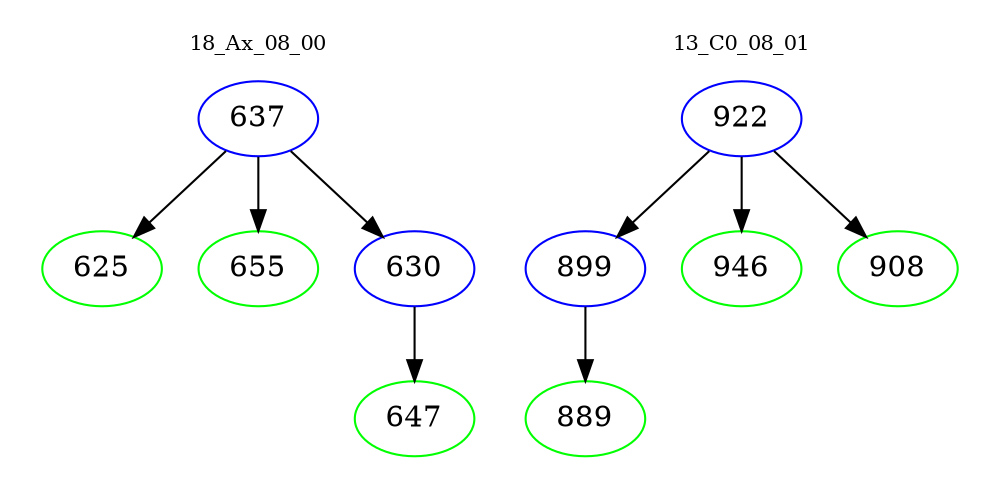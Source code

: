 digraph{
subgraph cluster_0 {
color = white
label = "18_Ax_08_00";
fontsize=10;
T0_637 [label="637", color="blue"]
T0_637 -> T0_625 [color="black"]
T0_625 [label="625", color="green"]
T0_637 -> T0_655 [color="black"]
T0_655 [label="655", color="green"]
T0_637 -> T0_630 [color="black"]
T0_630 [label="630", color="blue"]
T0_630 -> T0_647 [color="black"]
T0_647 [label="647", color="green"]
}
subgraph cluster_1 {
color = white
label = "13_C0_08_01";
fontsize=10;
T1_922 [label="922", color="blue"]
T1_922 -> T1_899 [color="black"]
T1_899 [label="899", color="blue"]
T1_899 -> T1_889 [color="black"]
T1_889 [label="889", color="green"]
T1_922 -> T1_946 [color="black"]
T1_946 [label="946", color="green"]
T1_922 -> T1_908 [color="black"]
T1_908 [label="908", color="green"]
}
}
